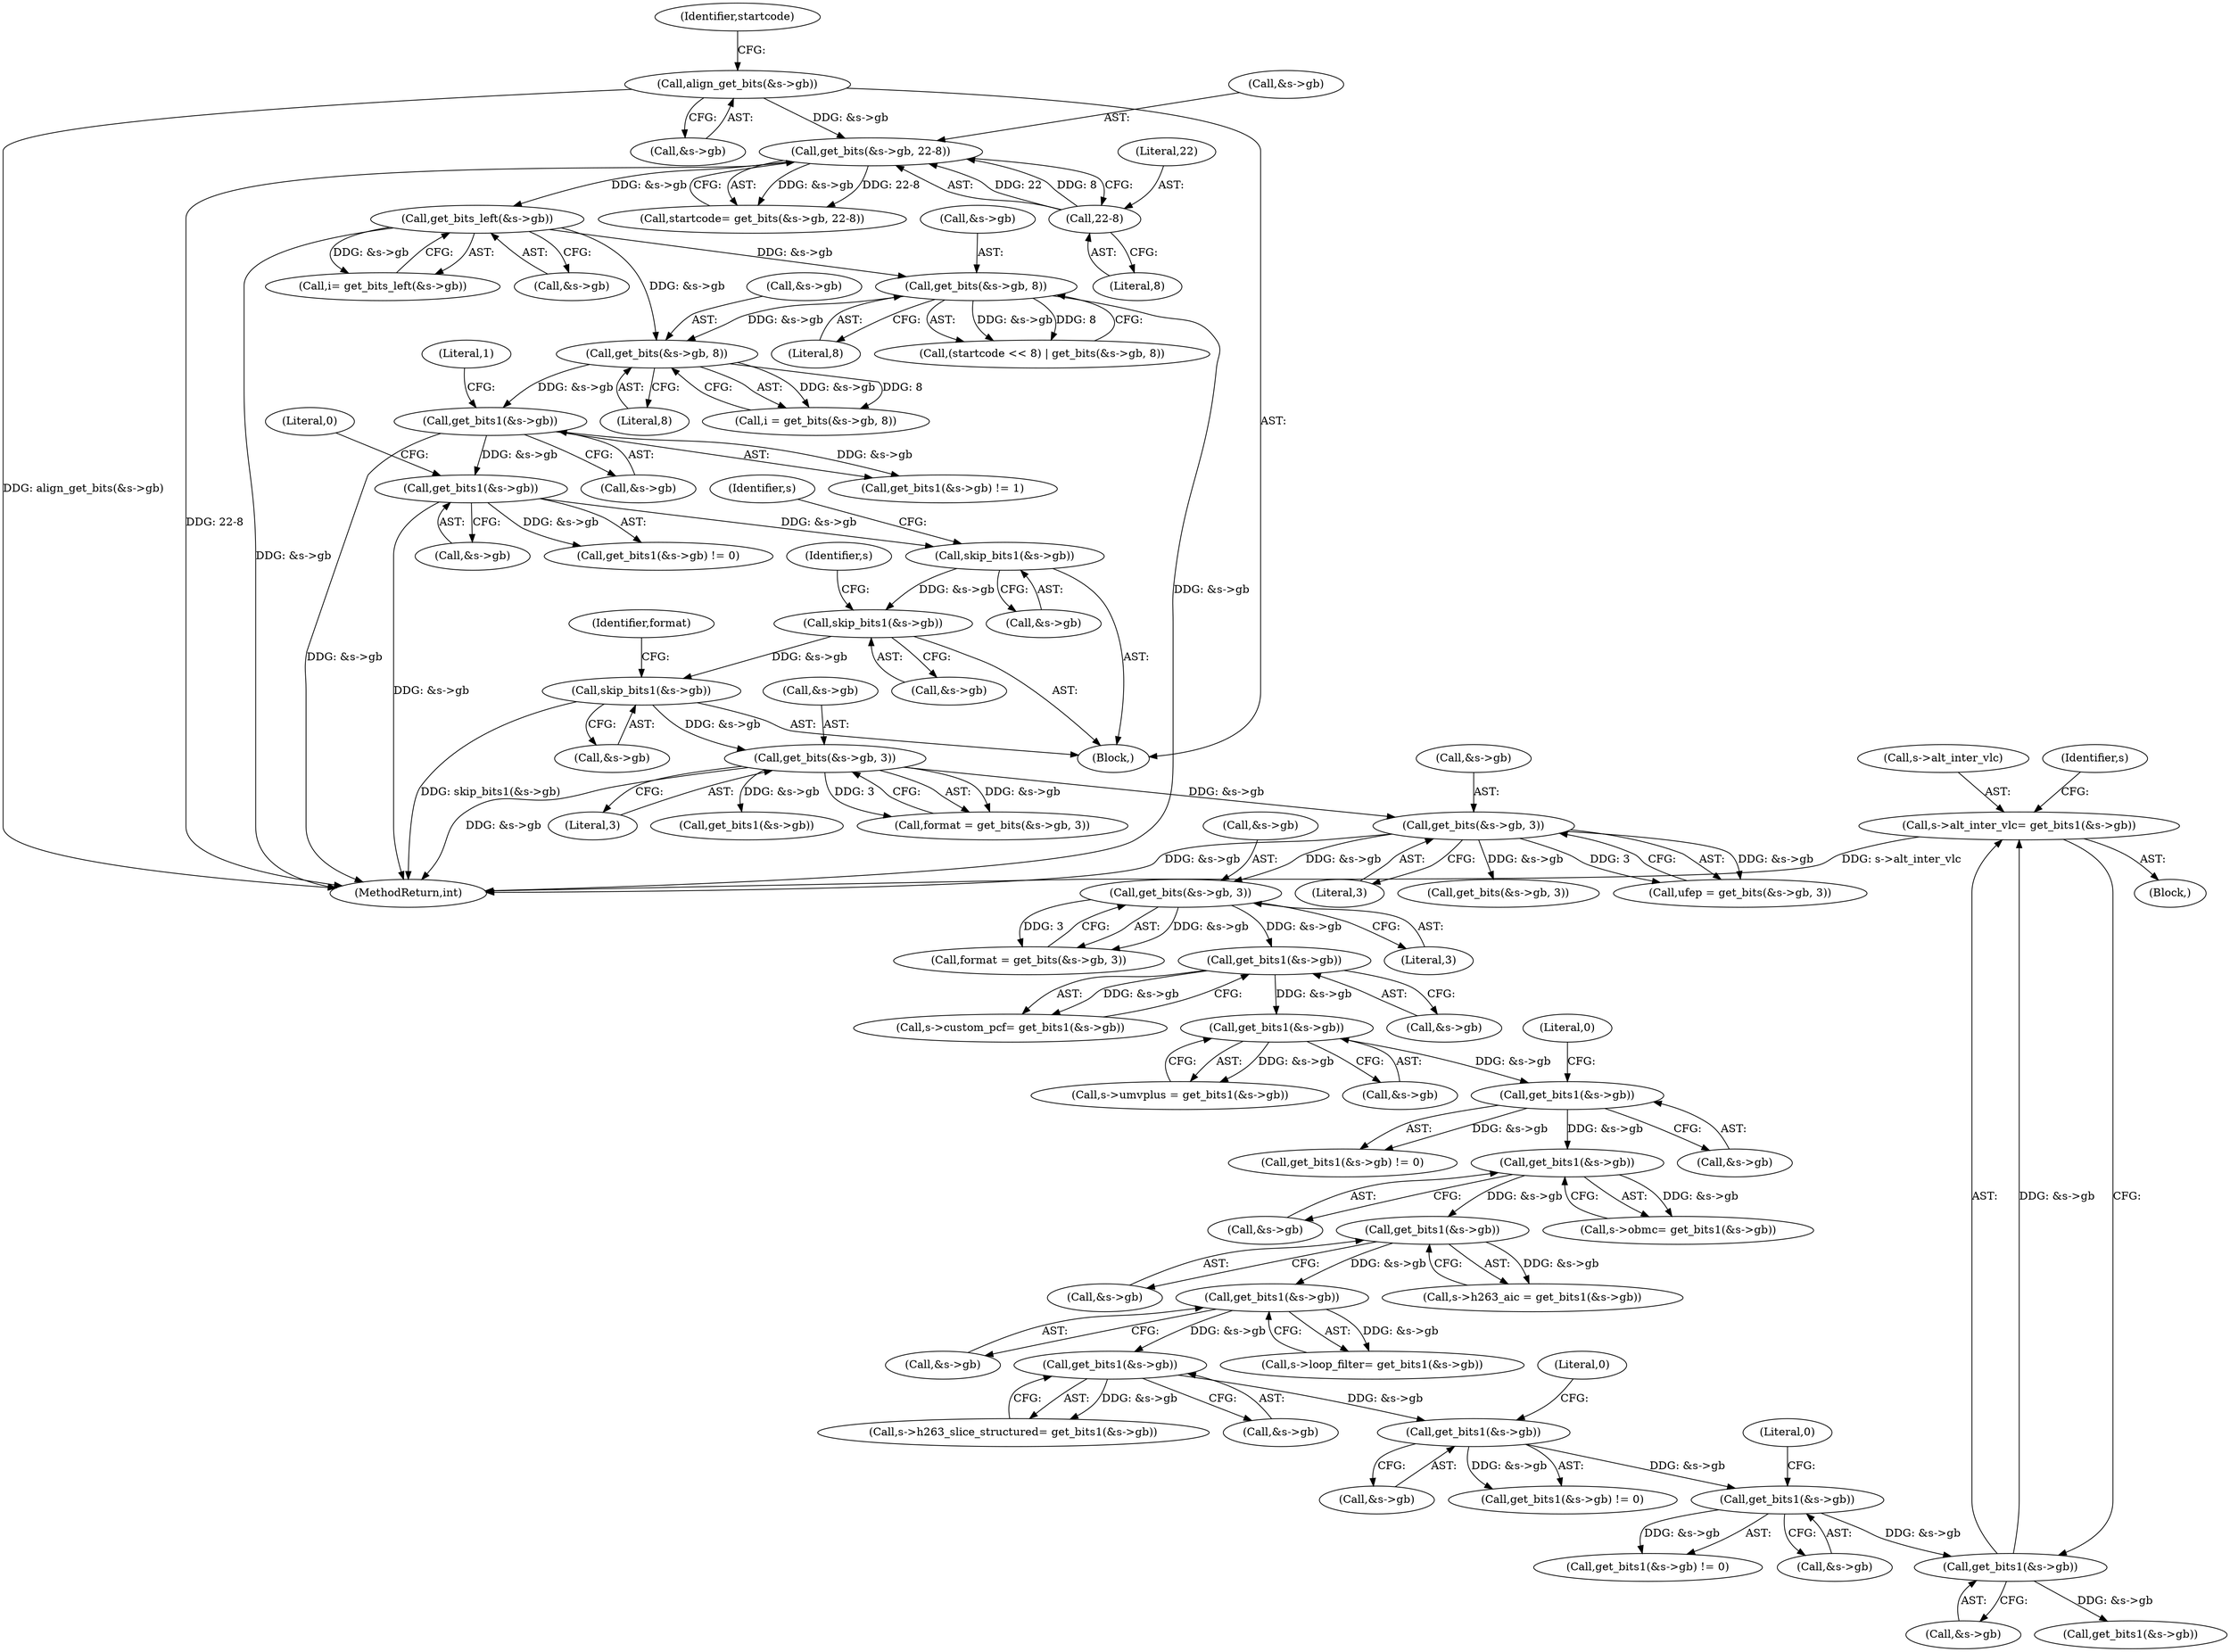 digraph "0_libav_0a49a62f998747cfa564d98d36a459fe70d3299b@pointer" {
"1000579" [label="(Call,s->alt_inter_vlc= get_bits1(&s->gb))"];
"1000583" [label="(Call,get_bits1(&s->gb))"];
"1000566" [label="(Call,get_bits1(&s->gb))"];
"1000551" [label="(Call,get_bits1(&s->gb))"];
"1000544" [label="(Call,get_bits1(&s->gb))"];
"1000520" [label="(Call,get_bits1(&s->gb))"];
"1000511" [label="(Call,get_bits1(&s->gb))"];
"1000502" [label="(Call,get_bits1(&s->gb))"];
"1000485" [label="(Call,get_bits1(&s->gb))"];
"1000478" [label="(Call,get_bits1(&s->gb))"];
"1000469" [label="(Call,get_bits1(&s->gb))"];
"1000453" [label="(Call,get_bits(&s->gb, 3))"];
"1000440" [label="(Call,get_bits(&s->gb, 3))"];
"1000292" [label="(Call,get_bits(&s->gb, 3))"];
"1000285" [label="(Call,skip_bits1(&s->gb))"];
"1000280" [label="(Call,skip_bits1(&s->gb))"];
"1000275" [label="(Call,skip_bits1(&s->gb))"];
"1000259" [label="(Call,get_bits1(&s->gb))"];
"1000241" [label="(Call,get_bits1(&s->gb))"];
"1000207" [label="(Call,get_bits(&s->gb, 8))"];
"1000179" [label="(Call,get_bits(&s->gb, 8))"];
"1000160" [label="(Call,get_bits_left(&s->gb))"];
"1000149" [label="(Call,get_bits(&s->gb, 22-8))"];
"1000142" [label="(Call,align_get_bits(&s->gb))"];
"1000154" [label="(Call,22-8)"];
"1000490" [label="(Literal,0)"];
"1000160" [label="(Call,get_bits_left(&s->gb))"];
"1000638" [label="(Call,get_bits(&s->gb, 3))"];
"1000156" [label="(Literal,8)"];
"1000184" [label="(Literal,8)"];
"1000550" [label="(Call,get_bits1(&s->gb) != 0)"];
"1000440" [label="(Call,get_bits(&s->gb, 3))"];
"1000479" [label="(Call,&s->gb)"];
"1000551" [label="(Call,get_bits1(&s->gb))"];
"1000212" [label="(Literal,8)"];
"1000566" [label="(Call,get_bits1(&s->gb))"];
"1000242" [label="(Call,&s->gb)"];
"1000507" [label="(Call,s->h263_aic = get_bits1(&s->gb))"];
"1000260" [label="(Call,&s->gb)"];
"1000297" [label="(Literal,3)"];
"1000590" [label="(Identifier,s)"];
"1000454" [label="(Call,&s->gb)"];
"1000338" [label="(Call,get_bits1(&s->gb))"];
"1000486" [label="(Call,&s->gb)"];
"1000545" [label="(Call,&s->gb)"];
"1000584" [label="(Call,&s->gb)"];
"1000154" [label="(Call,22-8)"];
"1000556" [label="(Literal,0)"];
"1000281" [label="(Call,&s->gb)"];
"1000288" [label="(Identifier,s)"];
"1000592" [label="(Call,get_bits1(&s->gb))"];
"1000258" [label="(Call,get_bits1(&s->gb) != 0)"];
"1000478" [label="(Call,get_bits1(&s->gb))"];
"1000147" [label="(Call,startcode= get_bits(&s->gb, 22-8))"];
"1000516" [label="(Call,s->loop_filter= get_bits1(&s->gb))"];
"1000450" [label="(Block,)"];
"1000241" [label="(Call,get_bits1(&s->gb))"];
"1000474" [label="(Call,s->umvplus = get_bits1(&s->gb))"];
"1000552" [label="(Call,&s->gb)"];
"1000175" [label="(Call,(startcode << 8) | get_bits(&s->gb, 8))"];
"1000292" [label="(Call,get_bits(&s->gb, 3))"];
"1000275" [label="(Call,skip_bits1(&s->gb))"];
"1000544" [label="(Call,get_bits1(&s->gb))"];
"1000161" [label="(Call,&s->gb)"];
"1000485" [label="(Call,get_bits1(&s->gb))"];
"1000143" [label="(Call,&s->gb)"];
"1000521" [label="(Call,&s->gb)"];
"1000286" [label="(Call,&s->gb)"];
"1000520" [label="(Call,get_bits1(&s->gb))"];
"1000498" [label="(Call,s->obmc= get_bits1(&s->gb))"];
"1000511" [label="(Call,get_bits1(&s->gb))"];
"1000470" [label="(Call,&s->gb)"];
"1000259" [label="(Call,get_bits1(&s->gb))"];
"1000240" [label="(Call,get_bits1(&s->gb) != 1)"];
"1000280" [label="(Call,skip_bits1(&s->gb))"];
"1000290" [label="(Call,format = get_bits(&s->gb, 3))"];
"1000502" [label="(Call,get_bits1(&s->gb))"];
"1000150" [label="(Call,&s->gb)"];
"1000458" [label="(Literal,3)"];
"1000580" [label="(Call,s->alt_inter_vlc)"];
"1000283" [label="(Identifier,s)"];
"1000451" [label="(Call,format = get_bits(&s->gb, 3))"];
"1000438" [label="(Call,ufep = get_bits(&s->gb, 3))"];
"1000512" [label="(Call,&s->gb)"];
"1000579" [label="(Call,s->alt_inter_vlc= get_bits1(&s->gb))"];
"1000453" [label="(Call,get_bits(&s->gb, 3))"];
"1000583" [label="(Call,get_bits1(&s->gb))"];
"1000148" [label="(Identifier,startcode)"];
"1000469" [label="(Call,get_bits1(&s->gb))"];
"1000540" [label="(Call,s->h263_slice_structured= get_bits1(&s->gb))"];
"1000179" [label="(Call,get_bits(&s->gb, 8))"];
"1000445" [label="(Literal,3)"];
"1000246" [label="(Literal,1)"];
"1000142" [label="(Call,align_get_bits(&s->gb))"];
"1000205" [label="(Call,i = get_bits(&s->gb, 8))"];
"1000285" [label="(Call,skip_bits1(&s->gb))"];
"1000207" [label="(Call,get_bits(&s->gb, 8))"];
"1000465" [label="(Call,s->custom_pcf= get_bits1(&s->gb))"];
"1000149" [label="(Call,get_bits(&s->gb, 22-8))"];
"1000291" [label="(Identifier,format)"];
"1000567" [label="(Call,&s->gb)"];
"1000208" [label="(Call,&s->gb)"];
"1000180" [label="(Call,&s->gb)"];
"1000276" [label="(Call,&s->gb)"];
"1000571" [label="(Literal,0)"];
"1000441" [label="(Call,&s->gb)"];
"1000264" [label="(Literal,0)"];
"1001092" [label="(MethodReturn,int)"];
"1000136" [label="(Block,)"];
"1000565" [label="(Call,get_bits1(&s->gb) != 0)"];
"1000293" [label="(Call,&s->gb)"];
"1000503" [label="(Call,&s->gb)"];
"1000484" [label="(Call,get_bits1(&s->gb) != 0)"];
"1000155" [label="(Literal,22)"];
"1000158" [label="(Call,i= get_bits_left(&s->gb))"];
"1000579" -> "1000450"  [label="AST: "];
"1000579" -> "1000583"  [label="CFG: "];
"1000580" -> "1000579"  [label="AST: "];
"1000583" -> "1000579"  [label="AST: "];
"1000590" -> "1000579"  [label="CFG: "];
"1000579" -> "1001092"  [label="DDG: s->alt_inter_vlc"];
"1000583" -> "1000579"  [label="DDG: &s->gb"];
"1000583" -> "1000584"  [label="CFG: "];
"1000584" -> "1000583"  [label="AST: "];
"1000566" -> "1000583"  [label="DDG: &s->gb"];
"1000583" -> "1000592"  [label="DDG: &s->gb"];
"1000566" -> "1000565"  [label="AST: "];
"1000566" -> "1000567"  [label="CFG: "];
"1000567" -> "1000566"  [label="AST: "];
"1000571" -> "1000566"  [label="CFG: "];
"1000566" -> "1000565"  [label="DDG: &s->gb"];
"1000551" -> "1000566"  [label="DDG: &s->gb"];
"1000551" -> "1000550"  [label="AST: "];
"1000551" -> "1000552"  [label="CFG: "];
"1000552" -> "1000551"  [label="AST: "];
"1000556" -> "1000551"  [label="CFG: "];
"1000551" -> "1000550"  [label="DDG: &s->gb"];
"1000544" -> "1000551"  [label="DDG: &s->gb"];
"1000544" -> "1000540"  [label="AST: "];
"1000544" -> "1000545"  [label="CFG: "];
"1000545" -> "1000544"  [label="AST: "];
"1000540" -> "1000544"  [label="CFG: "];
"1000544" -> "1000540"  [label="DDG: &s->gb"];
"1000520" -> "1000544"  [label="DDG: &s->gb"];
"1000520" -> "1000516"  [label="AST: "];
"1000520" -> "1000521"  [label="CFG: "];
"1000521" -> "1000520"  [label="AST: "];
"1000516" -> "1000520"  [label="CFG: "];
"1000520" -> "1000516"  [label="DDG: &s->gb"];
"1000511" -> "1000520"  [label="DDG: &s->gb"];
"1000511" -> "1000507"  [label="AST: "];
"1000511" -> "1000512"  [label="CFG: "];
"1000512" -> "1000511"  [label="AST: "];
"1000507" -> "1000511"  [label="CFG: "];
"1000511" -> "1000507"  [label="DDG: &s->gb"];
"1000502" -> "1000511"  [label="DDG: &s->gb"];
"1000502" -> "1000498"  [label="AST: "];
"1000502" -> "1000503"  [label="CFG: "];
"1000503" -> "1000502"  [label="AST: "];
"1000498" -> "1000502"  [label="CFG: "];
"1000502" -> "1000498"  [label="DDG: &s->gb"];
"1000485" -> "1000502"  [label="DDG: &s->gb"];
"1000485" -> "1000484"  [label="AST: "];
"1000485" -> "1000486"  [label="CFG: "];
"1000486" -> "1000485"  [label="AST: "];
"1000490" -> "1000485"  [label="CFG: "];
"1000485" -> "1000484"  [label="DDG: &s->gb"];
"1000478" -> "1000485"  [label="DDG: &s->gb"];
"1000478" -> "1000474"  [label="AST: "];
"1000478" -> "1000479"  [label="CFG: "];
"1000479" -> "1000478"  [label="AST: "];
"1000474" -> "1000478"  [label="CFG: "];
"1000478" -> "1000474"  [label="DDG: &s->gb"];
"1000469" -> "1000478"  [label="DDG: &s->gb"];
"1000469" -> "1000465"  [label="AST: "];
"1000469" -> "1000470"  [label="CFG: "];
"1000470" -> "1000469"  [label="AST: "];
"1000465" -> "1000469"  [label="CFG: "];
"1000469" -> "1000465"  [label="DDG: &s->gb"];
"1000453" -> "1000469"  [label="DDG: &s->gb"];
"1000453" -> "1000451"  [label="AST: "];
"1000453" -> "1000458"  [label="CFG: "];
"1000454" -> "1000453"  [label="AST: "];
"1000458" -> "1000453"  [label="AST: "];
"1000451" -> "1000453"  [label="CFG: "];
"1000453" -> "1000451"  [label="DDG: &s->gb"];
"1000453" -> "1000451"  [label="DDG: 3"];
"1000440" -> "1000453"  [label="DDG: &s->gb"];
"1000440" -> "1000438"  [label="AST: "];
"1000440" -> "1000445"  [label="CFG: "];
"1000441" -> "1000440"  [label="AST: "];
"1000445" -> "1000440"  [label="AST: "];
"1000438" -> "1000440"  [label="CFG: "];
"1000440" -> "1001092"  [label="DDG: &s->gb"];
"1000440" -> "1000438"  [label="DDG: &s->gb"];
"1000440" -> "1000438"  [label="DDG: 3"];
"1000292" -> "1000440"  [label="DDG: &s->gb"];
"1000440" -> "1000638"  [label="DDG: &s->gb"];
"1000292" -> "1000290"  [label="AST: "];
"1000292" -> "1000297"  [label="CFG: "];
"1000293" -> "1000292"  [label="AST: "];
"1000297" -> "1000292"  [label="AST: "];
"1000290" -> "1000292"  [label="CFG: "];
"1000292" -> "1001092"  [label="DDG: &s->gb"];
"1000292" -> "1000290"  [label="DDG: &s->gb"];
"1000292" -> "1000290"  [label="DDG: 3"];
"1000285" -> "1000292"  [label="DDG: &s->gb"];
"1000292" -> "1000338"  [label="DDG: &s->gb"];
"1000285" -> "1000136"  [label="AST: "];
"1000285" -> "1000286"  [label="CFG: "];
"1000286" -> "1000285"  [label="AST: "];
"1000291" -> "1000285"  [label="CFG: "];
"1000285" -> "1001092"  [label="DDG: skip_bits1(&s->gb)"];
"1000280" -> "1000285"  [label="DDG: &s->gb"];
"1000280" -> "1000136"  [label="AST: "];
"1000280" -> "1000281"  [label="CFG: "];
"1000281" -> "1000280"  [label="AST: "];
"1000288" -> "1000280"  [label="CFG: "];
"1000275" -> "1000280"  [label="DDG: &s->gb"];
"1000275" -> "1000136"  [label="AST: "];
"1000275" -> "1000276"  [label="CFG: "];
"1000276" -> "1000275"  [label="AST: "];
"1000283" -> "1000275"  [label="CFG: "];
"1000259" -> "1000275"  [label="DDG: &s->gb"];
"1000259" -> "1000258"  [label="AST: "];
"1000259" -> "1000260"  [label="CFG: "];
"1000260" -> "1000259"  [label="AST: "];
"1000264" -> "1000259"  [label="CFG: "];
"1000259" -> "1001092"  [label="DDG: &s->gb"];
"1000259" -> "1000258"  [label="DDG: &s->gb"];
"1000241" -> "1000259"  [label="DDG: &s->gb"];
"1000241" -> "1000240"  [label="AST: "];
"1000241" -> "1000242"  [label="CFG: "];
"1000242" -> "1000241"  [label="AST: "];
"1000246" -> "1000241"  [label="CFG: "];
"1000241" -> "1001092"  [label="DDG: &s->gb"];
"1000241" -> "1000240"  [label="DDG: &s->gb"];
"1000207" -> "1000241"  [label="DDG: &s->gb"];
"1000207" -> "1000205"  [label="AST: "];
"1000207" -> "1000212"  [label="CFG: "];
"1000208" -> "1000207"  [label="AST: "];
"1000212" -> "1000207"  [label="AST: "];
"1000205" -> "1000207"  [label="CFG: "];
"1000207" -> "1000205"  [label="DDG: &s->gb"];
"1000207" -> "1000205"  [label="DDG: 8"];
"1000179" -> "1000207"  [label="DDG: &s->gb"];
"1000160" -> "1000207"  [label="DDG: &s->gb"];
"1000179" -> "1000175"  [label="AST: "];
"1000179" -> "1000184"  [label="CFG: "];
"1000180" -> "1000179"  [label="AST: "];
"1000184" -> "1000179"  [label="AST: "];
"1000175" -> "1000179"  [label="CFG: "];
"1000179" -> "1001092"  [label="DDG: &s->gb"];
"1000179" -> "1000175"  [label="DDG: &s->gb"];
"1000179" -> "1000175"  [label="DDG: 8"];
"1000160" -> "1000179"  [label="DDG: &s->gb"];
"1000160" -> "1000158"  [label="AST: "];
"1000160" -> "1000161"  [label="CFG: "];
"1000161" -> "1000160"  [label="AST: "];
"1000158" -> "1000160"  [label="CFG: "];
"1000160" -> "1001092"  [label="DDG: &s->gb"];
"1000160" -> "1000158"  [label="DDG: &s->gb"];
"1000149" -> "1000160"  [label="DDG: &s->gb"];
"1000149" -> "1000147"  [label="AST: "];
"1000149" -> "1000154"  [label="CFG: "];
"1000150" -> "1000149"  [label="AST: "];
"1000154" -> "1000149"  [label="AST: "];
"1000147" -> "1000149"  [label="CFG: "];
"1000149" -> "1001092"  [label="DDG: 22-8"];
"1000149" -> "1000147"  [label="DDG: &s->gb"];
"1000149" -> "1000147"  [label="DDG: 22-8"];
"1000142" -> "1000149"  [label="DDG: &s->gb"];
"1000154" -> "1000149"  [label="DDG: 22"];
"1000154" -> "1000149"  [label="DDG: 8"];
"1000142" -> "1000136"  [label="AST: "];
"1000142" -> "1000143"  [label="CFG: "];
"1000143" -> "1000142"  [label="AST: "];
"1000148" -> "1000142"  [label="CFG: "];
"1000142" -> "1001092"  [label="DDG: align_get_bits(&s->gb)"];
"1000154" -> "1000156"  [label="CFG: "];
"1000155" -> "1000154"  [label="AST: "];
"1000156" -> "1000154"  [label="AST: "];
}
